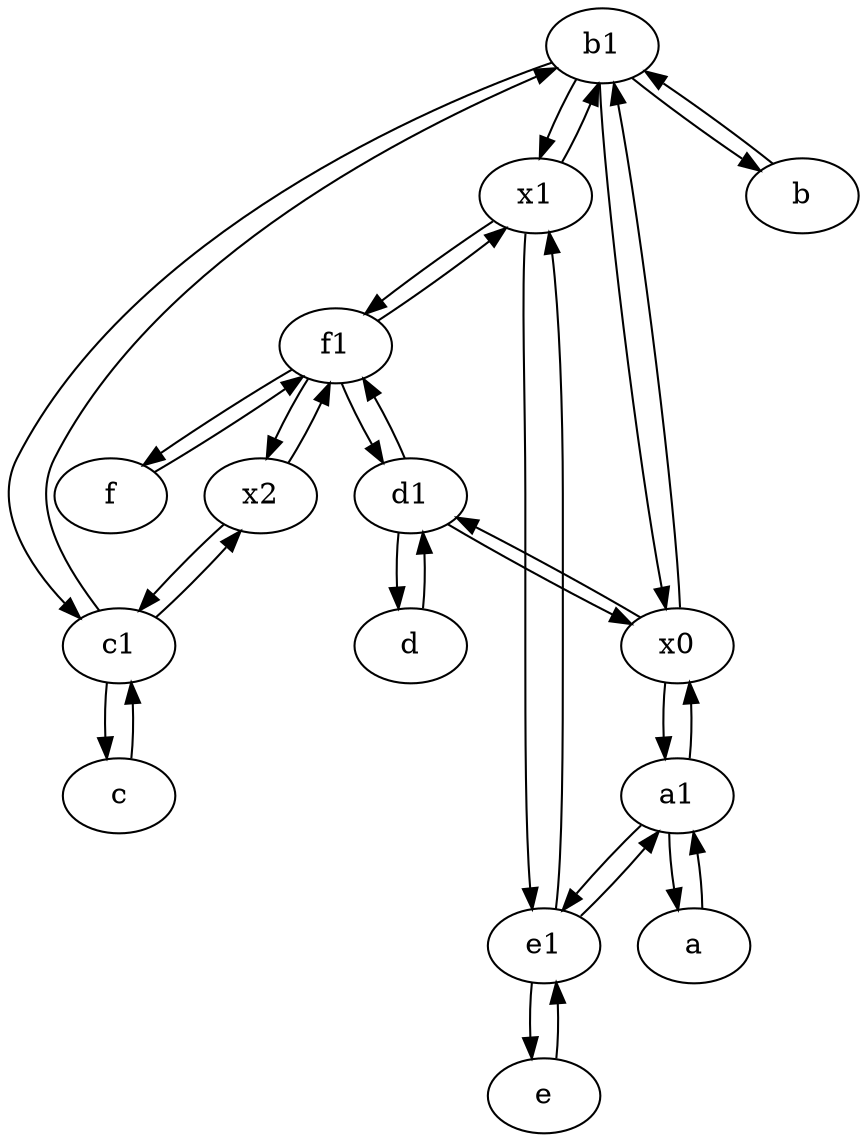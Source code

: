 digraph  {
	b1 [pos="45,20!"];
	x1;
	x2;
	a1 [pos="40,15!"];
	c1 [pos="30,15!"];
	d [pos="20,30!"];
	d1 [pos="25,30!"];
	e1 [pos="25,45!"];
	b [pos="50,20!"];
	f1;
	e [pos="30,50!"];
	f [pos="15,45!"];
	a [pos="40,10!"];
	c [pos="20,10!"];
	x0;
	f -> f1;
	x2 -> c1;
	f1 -> f;
	e1 -> a1;
	e1 -> e;
	x1 -> b1;
	a1 -> x0;
	f1 -> x1;
	a1 -> e1;
	a1 -> a;
	e1 -> x1;
	b1 -> c1;
	a -> a1;
	x0 -> b1;
	b1 -> b;
	x1 -> f1;
	d1 -> d;
	c -> c1;
	c1 -> c;
	d1 -> x0;
	b -> b1;
	b1 -> x1;
	e -> e1;
	x0 -> a1;
	x0 -> d1;
	c1 -> x2;
	f1 -> x2;
	d1 -> f1;
	x1 -> e1;
	d -> d1;
	b1 -> x0;
	c1 -> b1;
	f1 -> d1;
	x2 -> f1;

	}